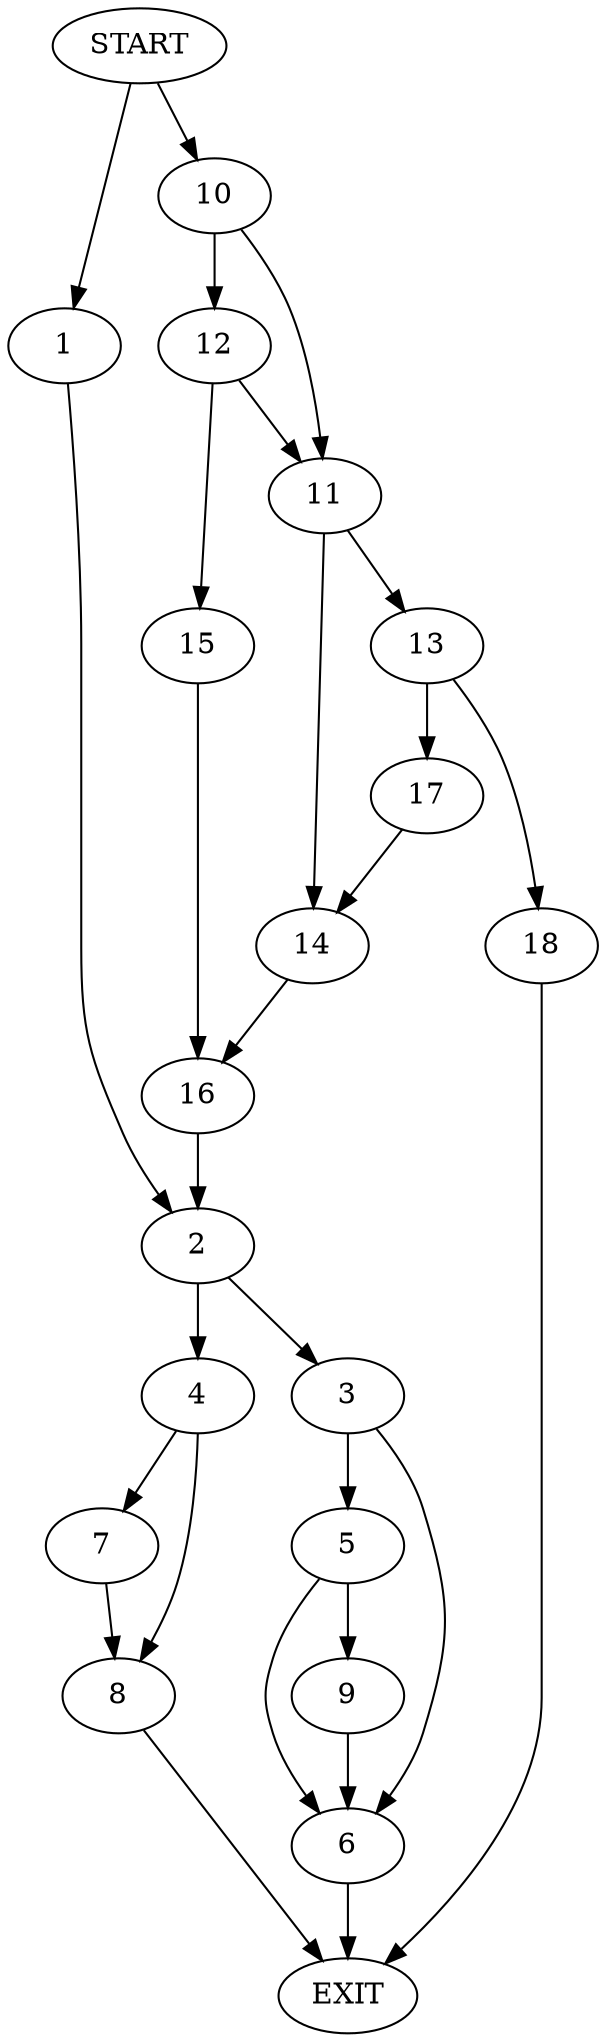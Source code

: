 digraph {
0 [label="START"]
19 [label="EXIT"]
0 -> 1
1 -> 2
2 -> 3
2 -> 4
3 -> 5
3 -> 6
4 -> 7
4 -> 8
7 -> 8
8 -> 19
5 -> 9
5 -> 6
6 -> 19
0 -> 10
10 -> 11
10 -> 12
11 -> 13
11 -> 14
12 -> 15
12 -> 11
15 -> 16
16 -> 2
13 -> 17
13 -> 18
14 -> 16
18 -> 19
17 -> 14
9 -> 6
}
